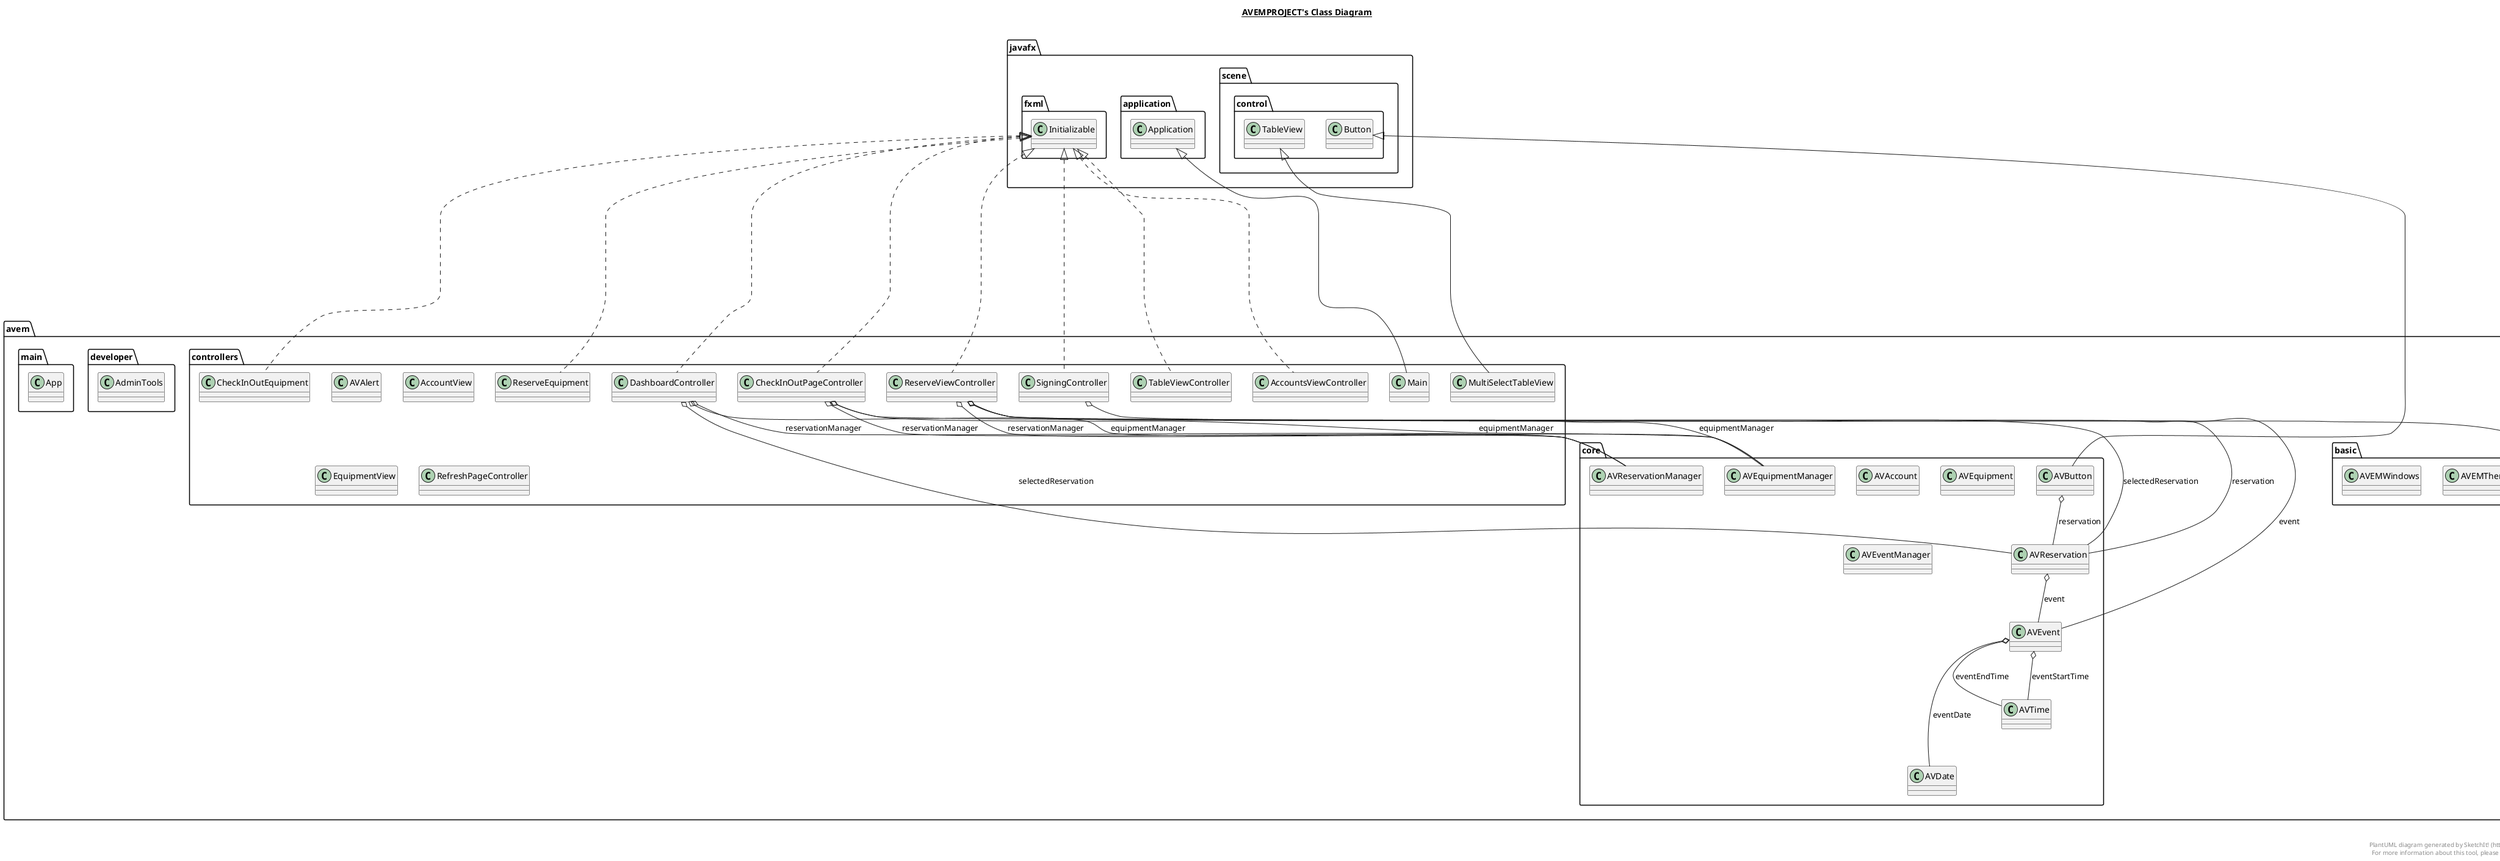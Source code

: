 @startuml

title __AVEMPROJECT's Class Diagram__\n

  namespace avem.basic {
    class avem.basic.AVEMInfo {
    }
  }
  

  namespace avem.basic {
    class avem.basic.AVEMTheme {
    }
  }
  

  namespace avem.basic {
    class avem.basic.AVEMWindows {
    }
  }
  

  namespace avem.controllers {
    class avem.controllers.AVAlert {
    }
  }
  

  namespace avem.controllers {
    class avem.controllers.AccountView {
    }
  }
  

  namespace avem.controllers {
    class avem.controllers.AccountsViewController {
    }
  }
  

  namespace avem.controllers {
    class avem.controllers.CheckInOutEquipment {
    }
  }
  

  namespace avem.controllers {
    class avem.controllers.CheckInOutPageController {
    }
  }
  

  namespace avem.controllers {
    class avem.controllers.DashboardController {
    }
  }
  

  namespace avem.controllers {
    class avem.controllers.EquipmentView {
    }
  }
  

  namespace avem.controllers {
    class avem.controllers.Main {
    }
  }
  

  namespace avem.controllers {
    class avem.controllers.MultiSelectTableView {
    }
  }
  

  namespace avem.controllers {
    class avem.controllers.RefreshPageController {
    }
  }
  

  namespace avem.controllers {
    class avem.controllers.ReserveEquipment {
    }
  }
  

  namespace avem.controllers {
    class avem.controllers.ReserveViewController {
    }
  }
  

  namespace avem.controllers {
    class avem.controllers.SigningController {
    }
  }
  

  namespace avem.controllers {
    class avem.controllers.TableViewController {
    }
  }
  

  namespace avem.core {
    class avem.core.AVAccount {
    }
  }
  

  namespace avem.core {
    class avem.core.AVButton {
    }
  }
  

  namespace avem.core {
    class avem.core.AVDate {
    }
  }
  

  namespace avem.core {
    class avem.core.AVEquipment {
    }
  }
  

  namespace avem.core {
    class avem.core.AVEquipmentManager {
    }
  }
  

  namespace avem.core {
    class avem.core.AVEvent {
    }
  }
  

  namespace avem.core {
    class avem.core.AVEventManager {
    }
  }
  

  namespace avem.core {
    class avem.core.AVReservation {
    }
  }
  

  namespace avem.core {
    class avem.core.AVReservationManager {
    }
  }
  

  namespace avem.core {
    class avem.core.AVTime {
    }
  }
  

  namespace avem.developer {
    class avem.developer.AdminTools {
    }
  }
  

  namespace avem.main {
    class avem.main.App {
    }
  }
  

  avem.controllers.AccountsViewController ....up.|> javafx.fxml.Initializable
  avem.controllers.CheckInOutEquipment .up.|> javafx.fxml.Initializable
  avem.controllers.CheckInOutPageController .up.|> javafx.fxml.Initializable
  avem.controllers.CheckInOutPageController o-- avem.core.AVEquipmentManager : equipmentManager
  avem.controllers.CheckInOutPageController o-- avem.core.AVReservationManager : reservationManager
  avem.controllers.CheckInOutPageController o-- avem.core.AVReservation : selectedReservation
  avem.controllers.DashboardController .up.|> javafx.fxml.Initializable
  avem.controllers.DashboardController o-- avem.core.AVEquipmentManager : equipmentManager
  avem.controllers.DashboardController o-- avem.core.AVReservationManager : reservationManager
  avem.controllers.DashboardController o-- avem.core.AVReservation : selectedReservation
  avem.controllers.Main ---up-|> javafx.application.Application
  avem.controllers.MultiSelectTableView -up-|> javafx.scene.control.TableView
  avem.controllers.ReserveEquipment .up.|> javafx.fxml.Initializable
  avem.controllers.ReserveViewController .up.|> javafx.fxml.Initializable
  avem.controllers.ReserveViewController o-- avem.core.AVEquipmentManager : equipmentManager
  avem.controllers.ReserveViewController o-- avem.core.AVEvent : event
  avem.controllers.ReserveViewController o-- avem.core.AVReservation : reservation
  avem.controllers.ReserveViewController o-- avem.core.AVReservationManager : reservationManager
  avem.controllers.SigningController .up.|> javafx.fxml.Initializable
  avem.controllers.SigningController o-- avem.basic.AVEMInfo : accountInfo
  avem.controllers.TableViewController .up.|> javafx.fxml.Initializable
  avem.core.AVButton -up-|> javafx.scene.control.Button
  avem.core.AVButton o-- avem.core.AVReservation : reservation
  avem.core.AVEvent o--- avem.core.AVDate : eventDate
  avem.core.AVEvent o-- avem.core.AVTime : eventEndTime
  avem.core.AVEvent o-- avem.core.AVTime : eventStartTime
  avem.core.AVReservation o-- avem.core.AVEvent : event


right footer


PlantUML diagram generated by SketchIt! (https://bitbucket.org/pmesmeur/sketch.it)
For more information about this tool, please contact philippe.mesmeur@gmail.com
endfooter

@enduml
